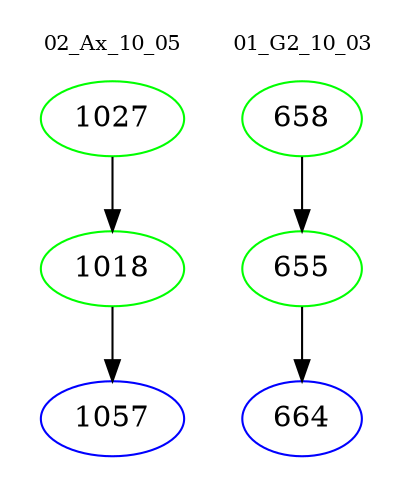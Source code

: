 digraph{
subgraph cluster_0 {
color = white
label = "02_Ax_10_05";
fontsize=10;
T0_1027 [label="1027", color="green"]
T0_1027 -> T0_1018 [color="black"]
T0_1018 [label="1018", color="green"]
T0_1018 -> T0_1057 [color="black"]
T0_1057 [label="1057", color="blue"]
}
subgraph cluster_1 {
color = white
label = "01_G2_10_03";
fontsize=10;
T1_658 [label="658", color="green"]
T1_658 -> T1_655 [color="black"]
T1_655 [label="655", color="green"]
T1_655 -> T1_664 [color="black"]
T1_664 [label="664", color="blue"]
}
}
